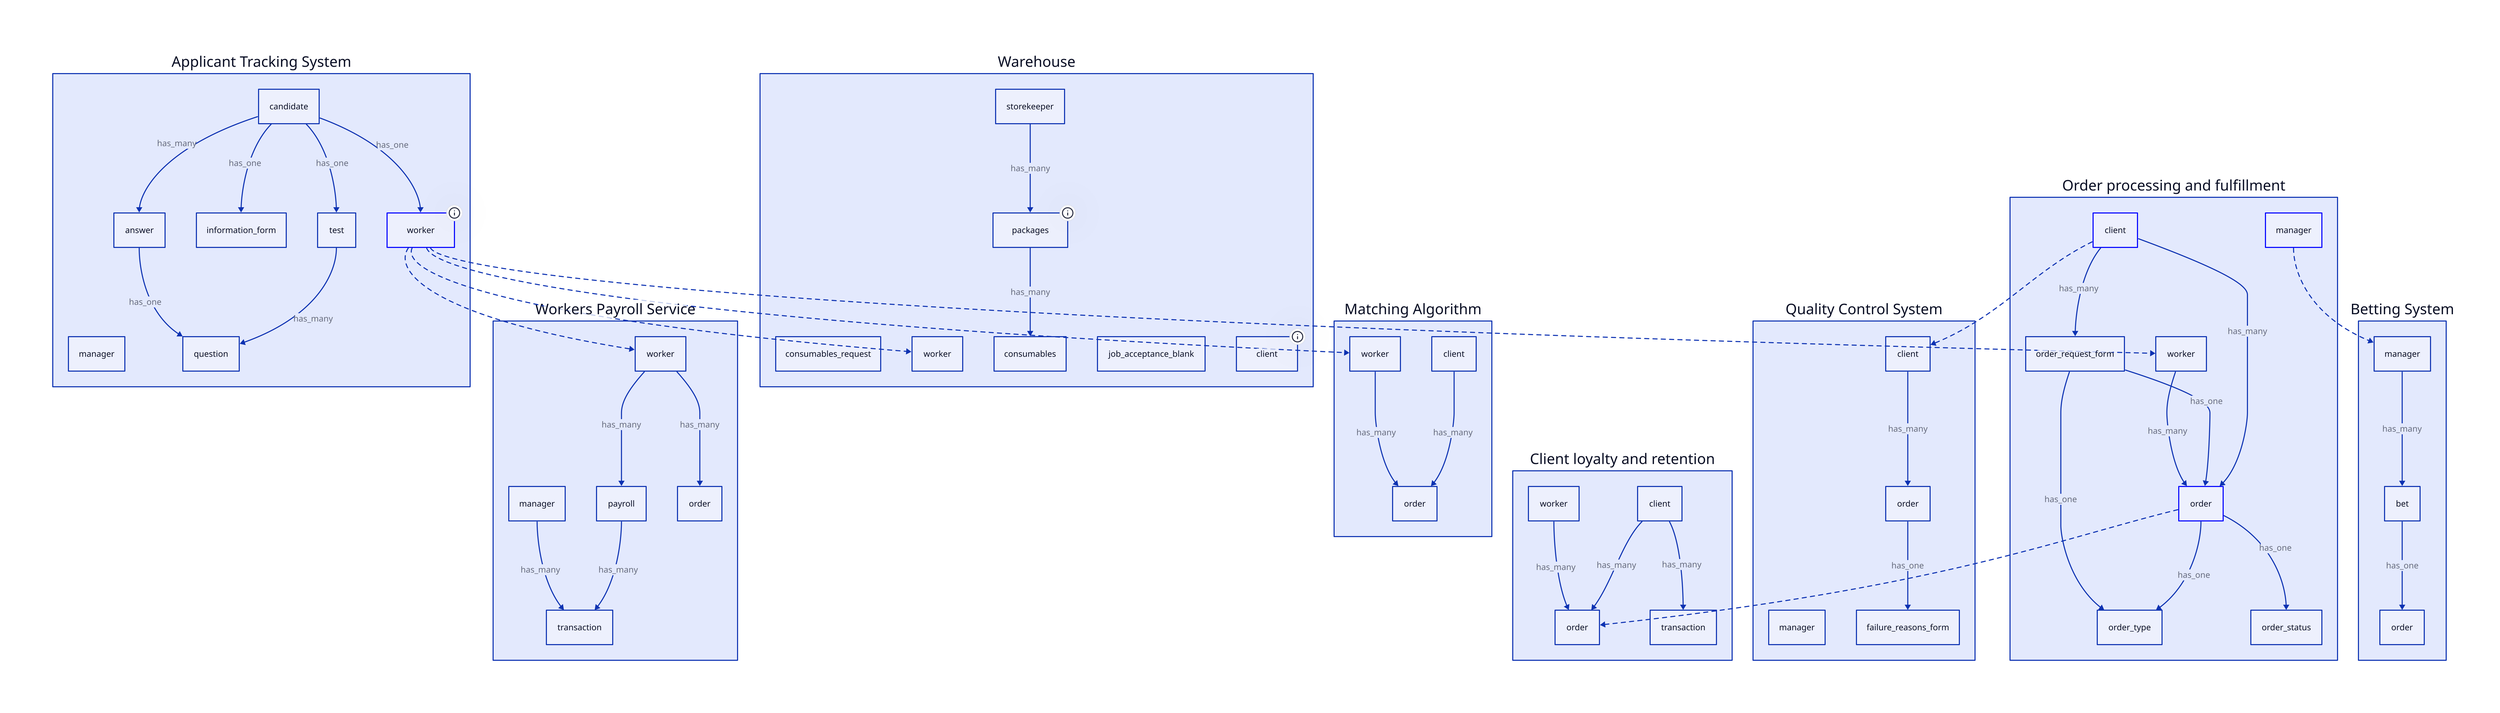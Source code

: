 classes: {
  async: {
    style.stroke-dash: 4
  }

  producer: {
    style.stroke: "blue"
  }
}

hiring: "Applicant Tracking System" {
  candidate
  manager
  test
  information_form
  question
  answer
  worker: { tooltip: "Кандидаты, добавленные в базу" }

  test -> question: has_many
  question <- answer: has_one
  candidate -> answer: has_many
  candidate -> information_form: has_one
  candidate -> test: has_one
  candidate -> worker: has_one
}

workers_payroll: "Workers Payroll Service" {
  worker
  payroll
  manager
  transaction
  order

  worker -> payroll: has_many
  payroll -> transaction: has_many
  worker -> order: has_many

  manager -> transaction: has_many
}


quality_control: "Quality Control System" {
  client
  manager
  order
  failure_reasons_form

  order -> failure_reasons_form: has_one
  order <- client: has_many
}

warehouse: "Warehouse" {
  consumables_request
  worker
  storekeeper
  consumables
  job_acceptance_blank
  client: { tooltip: "Для отправки в пекарню" }
  packages: { tooltip: "Пакеты с материалами, которые подготовили рабочие" }
  storekeeper -> packages: has_many
  packages -> consumables: has_many
}

betting_system: "Betting System" {
  order

  bet
  manager

  manager -> bet: has_many
  bet -> order: has_one
}

matching_algorithm: "Matching Algorithm" {
  order
  worker
  client

  client -> order: has_many
  worker -> order: has_many
}

loyalty_system: "Client loyalty and retention" {
  client
  worker
  order
  transaction

  client -> order: has_many
  worker -> order: has_many
  client -> transaction: has_many
}

order_processing: "Order processing and fulfillment" {
  manager
  worker
  client

  order_request_form

  order_type
  order
  order_status

  client -> order: has_many
  order -> order_type: has_one
  order_request_form -> order_type: has_one
  client -> order_request_form: has_many
  order_request_form -> order: has_one
  order -> order_status: has_one
  worker -> order: has_many
}

hiring.worker.class: producer
hiring.worker -> workers_payroll.worker: { class: async }
# hiring.worker -> warehouse.worker: { class: async }
# hiring.worker -> loyalty_system.worker: { class: async }
# hiring.worker -> quality_control.worker: { class: async }
hiring.worker -> order_processing.worker: { class: async }
hiring.worker -> matching_algorithm.worker: { class: async }
hiring.worker -> warehouse.worker: { class: async }

order_processing.manager.class: producer
order_processing.client.class: producer
order_processing.manager -> betting_system.manager: { class: async }
order_processing.client -> quality_control.client: { class: async }

order_processing.order.class: producer
order_processing.order -> loyalty_system.order: { class: async }
